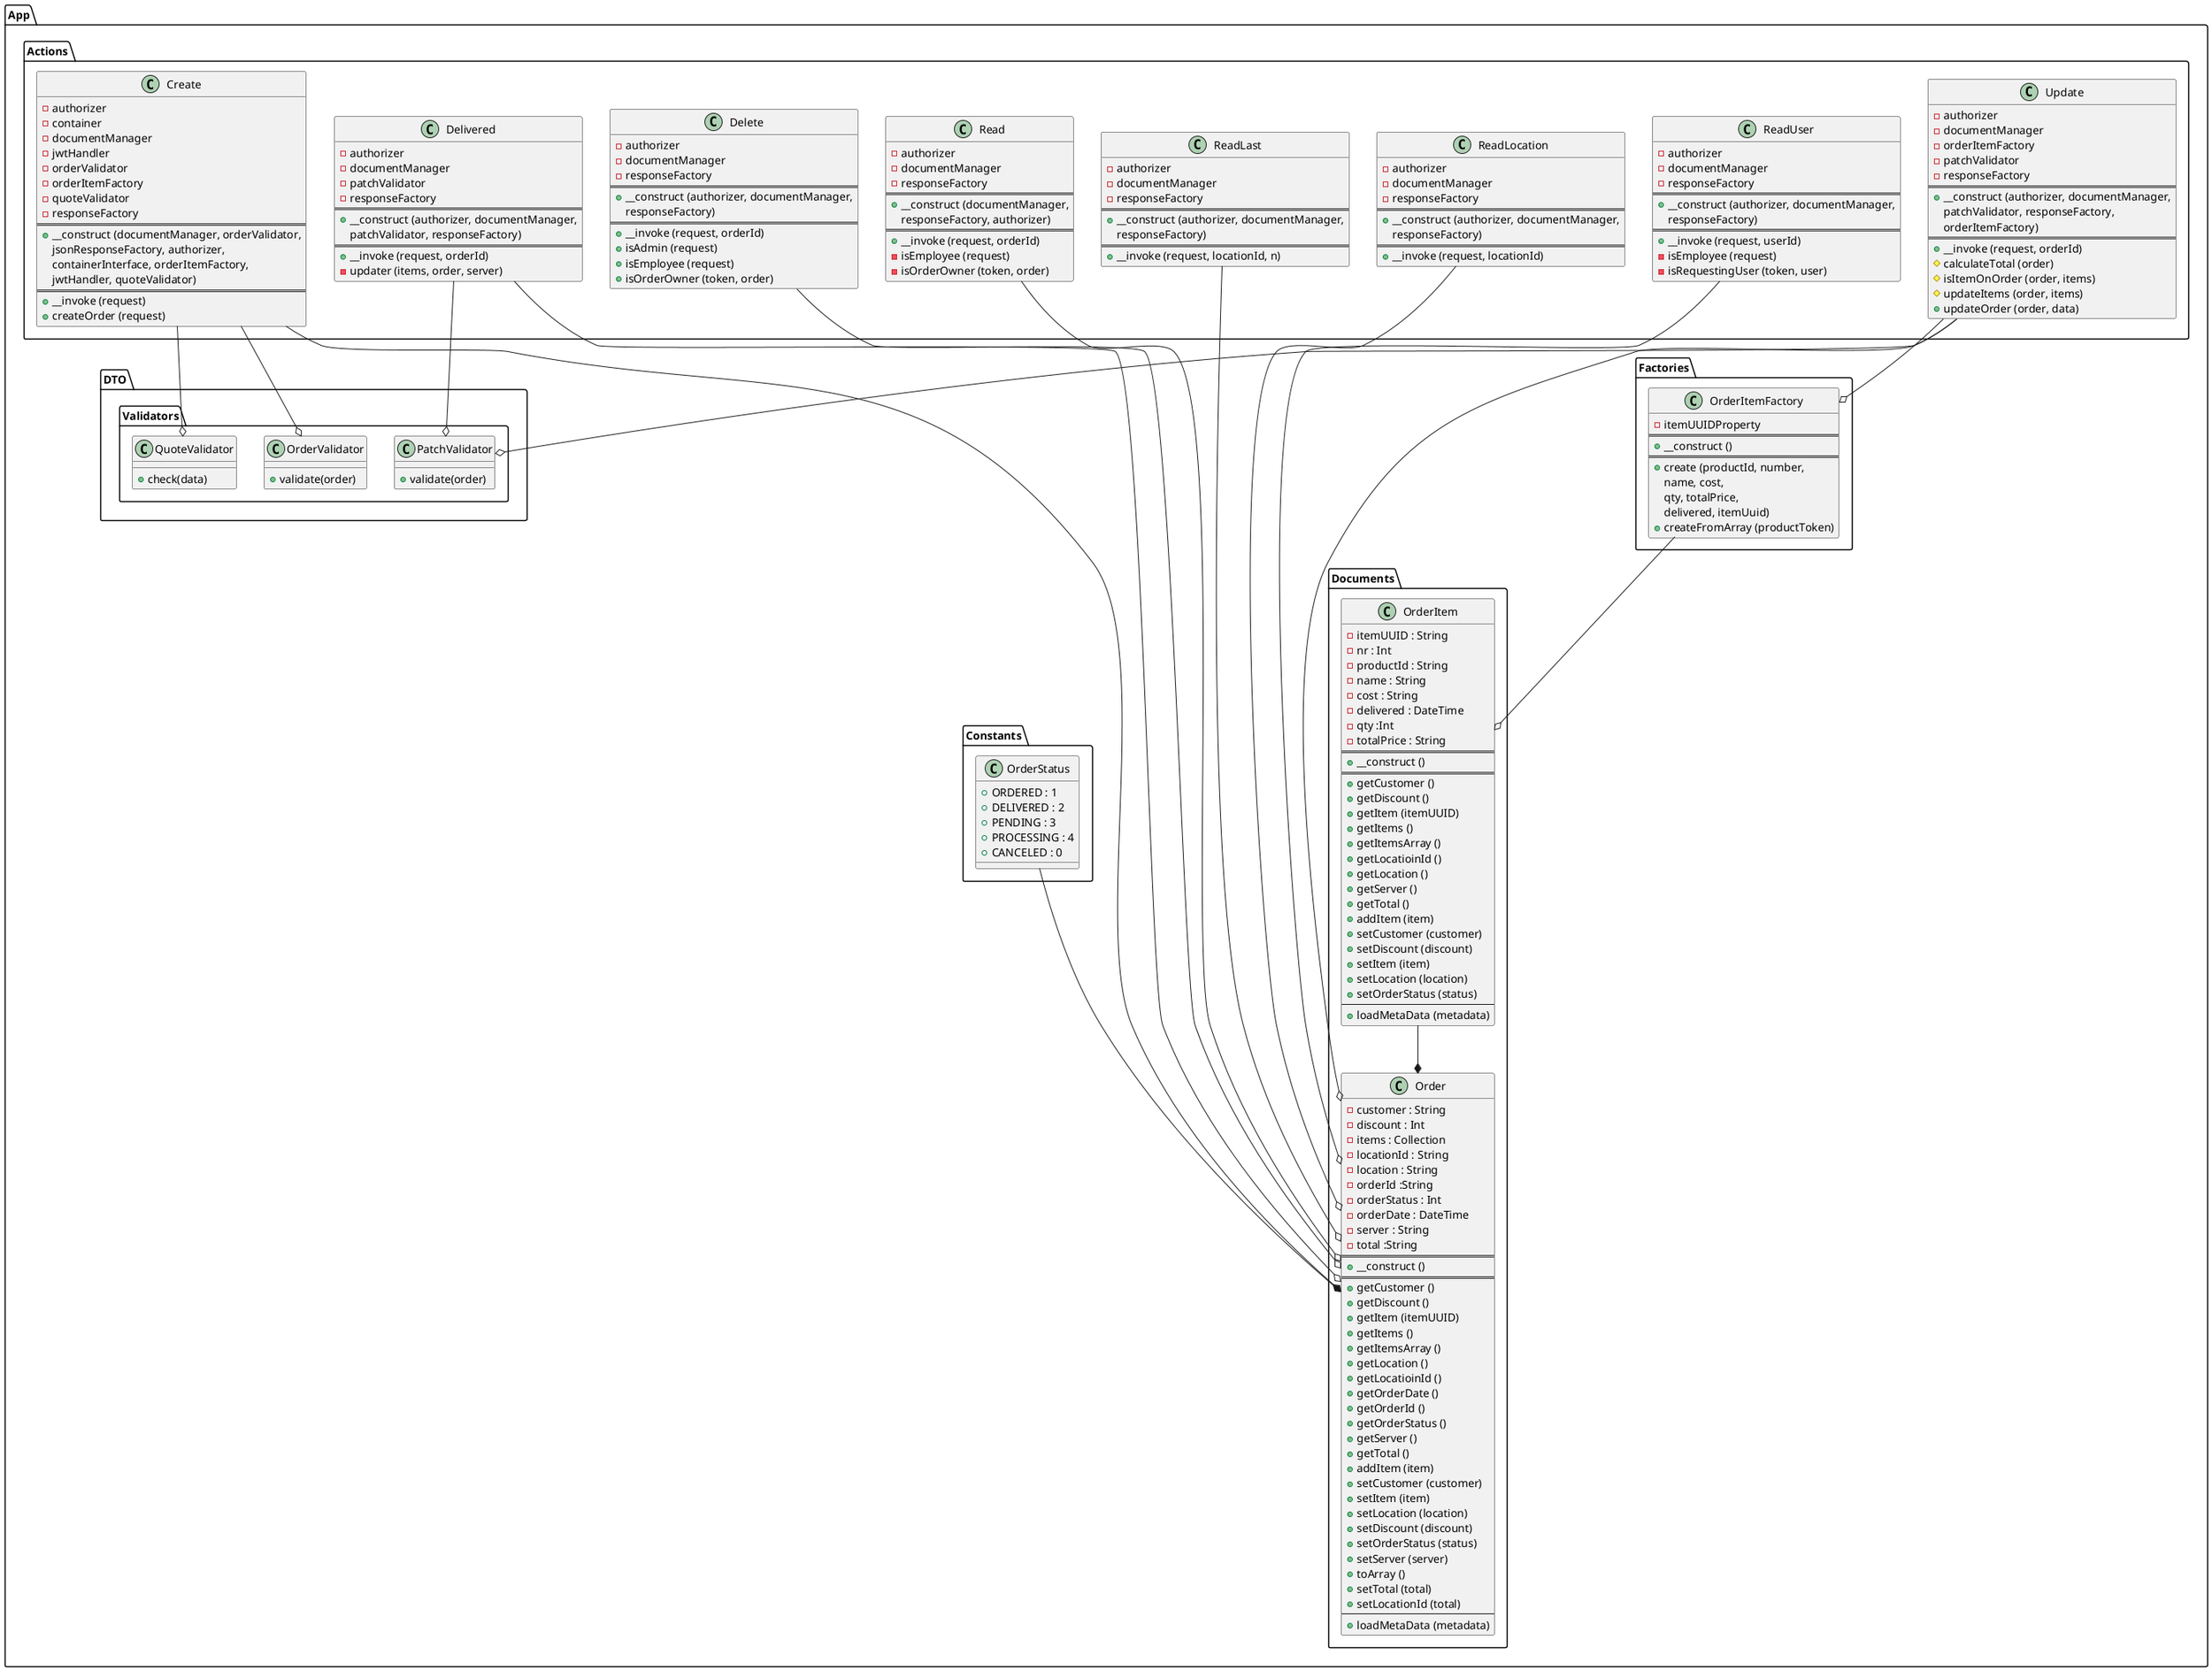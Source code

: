 @startuml Class UML

    set namespaceSeparator \\

    "App\\Actions\\Create" --o "App\\DTO\\Validators\\OrderValidator"
    "App\\Actions\\Create" --o "App\\DTO\\Validators\\QuoteValidator"
    "App\\Actions\\Create" --o "App\\Documents\\Order"

    class "App\\Actions\\Create" {
        - authorizer
        - container
        - documentManager
        - jwtHandler
        - orderValidator
        - orderItemFactory
        - quoteValidator
        - responseFactory
        ==
        + {method} __construct (documentManager, orderValidator,
                                jsonResponseFactory, authorizer,
                                containerInterface, orderItemFactory,
                                jwtHandler, quoteValidator)
        ==
        + {method} __invoke (request)
        + {method} createOrder (request)
    }

    "App\\Actions\\Delete" --o "App\\Documents\\Order"

    class "App\\Actions\\Delete" {
        - authorizer
        - documentManager
        - responseFactory
        ==
        + {method} __construct (authorizer, documentManager,
                                responseFactory)
        ==
        + {method} __invoke (request, orderId)
        + {method} isAdmin (request)
        + {method} isEmployee (request)
        + {method} isOrderOwner (token, order)
    }

    "App\\Actions\\Delivered" --o "App\\DTO\\Validators\\PatchValidator"
    "App\\Actions\\Delivered" --o "App\\Documents\\Order"

    class "App\\Actions\\Delivered" {
        - authorizer
        - documentManager
        - patchValidator
        - responseFactory
        ==
        + {method} __construct (authorizer, documentManager,
                                patchValidator, responseFactory)
        ==
        + {method} __invoke (request, orderId)
        - {method} updater (items, order, server)
    }

    "App\\Actions\\Read" --o "App\\Documents\\Order"

    class "App\\Actions\\Read" {
        - authorizer
        - documentManager
        - responseFactory
        ==
        + {method} __construct (documentManager,
                                responseFactory, authorizer)
        ==
        + {method} __invoke (request, orderId)
        - {method} isEmployee (request)
        - {method} isOrderOwner (token, order)
    }

    "App\\Actions\\ReadLast" --o "App\\Documents\\Order"

    class "App\\Actions\\ReadLast" {
        - authorizer
        - documentManager
        - responseFactory
        ==
        + {method} __construct (authorizer, documentManager,
                                responseFactory)
        ==
        + {method} __invoke (request, locationId, n)
    }

    "App\\Actions\\ReadLocation" --o "App\\Documents\\Order"

    class "App\\Actions\\ReadLocation" {
        - authorizer
        - documentManager
        - responseFactory
        ==
        + {method} __construct (authorizer, documentManager,
                                responseFactory)
        ==
        + {method} __invoke (request, locationId)
    }

    "App\\Actions\\ReadUser" --o "App\\Documents\\Order"

    class "App\\Actions\\ReadUser" {
        - authorizer
        - documentManager
        - responseFactory
        ==
        + {method} __construct (authorizer, documentManager,
                                responseFactory)
        ==
        + {method} __invoke (request, userId)
        - {method} isEmployee (request)
        - {method} isRequestingUser (token, user)
    }

    "App\\Actions\\Update" --o "App\\DTO\\Validators\\PatchValidator"
    "App\\Actions\\Update" --o "App\\Factories\\OrderItemFactory"
    "App\\Actions\\Update" --o "App\\Documents\\Order"

    class "App\\Actions\\Update" {
        - authorizer
        - documentManager
        - orderItemFactory
        - patchValidator
        - responseFactory
        ==
        + {method} __construct (authorizer, documentManager,
                                patchValidator, responseFactory,
                                orderItemFactory)
        ==
        + {method} __invoke (request, orderId)
        # {method} calculateTotal (order)
        # {method} isItemOnOrder (order, items)
        # {method} updateItems (order, items)
        + {method} updateOrder (order, data)
    }

    class "App\\Documents\\Order" {
        - customer : String
        - discount : Int
        - items : Collection
        - locationId : String
        - location : String
        - orderId :String
        - orderStatus : Int
        - orderDate : DateTime
        - server : String
        - total :String
        ==
        + {method} __construct ()
        ==
        + {method} getCustomer ()
        + {method} getDiscount ()
        + {method} getItem (itemUUID)
        + {method} getItems ()
        + {method} getItemsArray ()
        + {method} getLocation ()
        + {method} getLocatioinId ()
        + {method} getOrderDate ()
        + {method} getOrderId ()
        + {method} getOrderStatus ()
        + {method} getServer ()
        + {method} getTotal ()
        + {method} addItem (item)
        + {method} setCustomer (customer)
        + {method} setItem (item)
        + {method} setLocation (location)
        + {method} setDiscount (discount)
        + {method} setOrderStatus (status)
        + {method} setServer (server)
        + {method} toArray ()
        + {method} setTotal (total)
        + {method} setLocationId (total)
        --
        + {method} loadMetaData (metadata)
    }

    "App\\Documents\\OrderItem" --* "App\\Documents\\Order"

    class "App\\Documents\\OrderItem" {
        - itemUUID : String
        - nr : Int
        - productId : String
        - name : String
        - cost : String
        - delivered : DateTime 
        - qty :Int 
        - totalPrice : String 
        ==
        + {method} __construct ()
        ==
        + {method} getCustomer ()
        + {method} getDiscount ()
        + {method} getItem (itemUUID)
        + {method} getItems ()
        + {method} getItemsArray ()
        + {method} getLocatioinId ()
        + {method} getLocation ()
        + {method} getServer ()
        + {method} getTotal ()
        + {method} addItem (item)
        + {method} setCustomer (customer)
        + {method} setDiscount (discount)
        + {method} setItem (item)
        + {method} setLocation (location)
        + {method} setOrderStatus (status)
        --
        + {method} loadMetaData (metadata)
    }

    "App\\Constants\\OrderStatus" --* "App\\Documents\\Order"

    class "App\\Constants\\OrderStatus" {
        + ORDERED : 1
        + DELIVERED : 2
        + PENDING : 3
        + PROCESSING : 4
        + CANCELED : 0
    }
    

    class "App\\DTO\\Validators\\OrderValidator" {
        + {method} validate(order)
    }

    class "App\\DTO\\Validators\\PatchValidator" {
        + {method} validate(order)
    }

    class "App\\DTO\\Validators\\QuoteValidator" {
        + {method} check(data)
    }

    "App\\Factories\\OrderItemFactory" --o "App\\Documents\\OrderItem"

    class "App\\Factories\\OrderItemFactory" {
        - itemUUIDProperty
        ==
        + {method} __construct ()
        ==
        + {method} create (productId, number,
                            name, cost,
                            qty, totalPrice,
                            delivered, itemUuid)
        + {method} createFromArray (productToken)
    }

@enduml